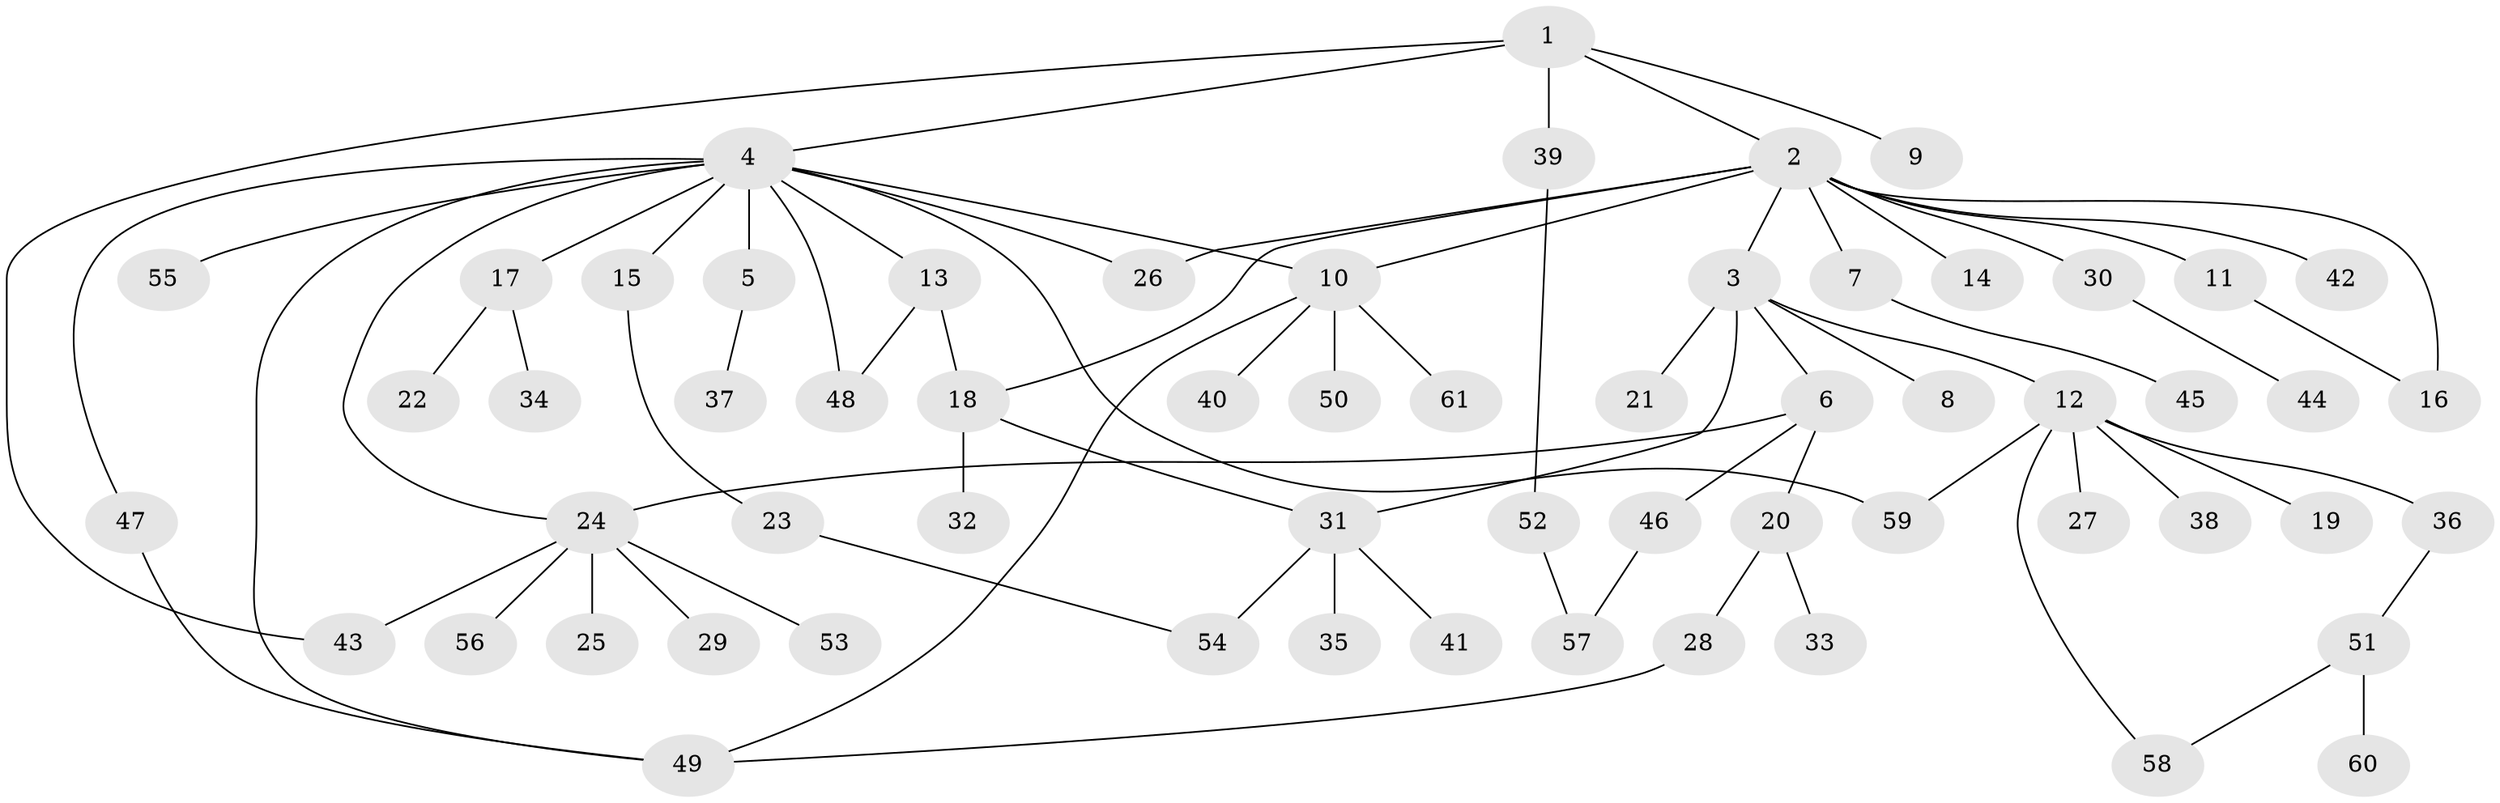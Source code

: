 // Generated by graph-tools (version 1.1) at 2025/01/03/09/25 03:01:42]
// undirected, 61 vertices, 75 edges
graph export_dot {
graph [start="1"]
  node [color=gray90,style=filled];
  1;
  2;
  3;
  4;
  5;
  6;
  7;
  8;
  9;
  10;
  11;
  12;
  13;
  14;
  15;
  16;
  17;
  18;
  19;
  20;
  21;
  22;
  23;
  24;
  25;
  26;
  27;
  28;
  29;
  30;
  31;
  32;
  33;
  34;
  35;
  36;
  37;
  38;
  39;
  40;
  41;
  42;
  43;
  44;
  45;
  46;
  47;
  48;
  49;
  50;
  51;
  52;
  53;
  54;
  55;
  56;
  57;
  58;
  59;
  60;
  61;
  1 -- 2;
  1 -- 4;
  1 -- 9;
  1 -- 39;
  1 -- 43;
  2 -- 3;
  2 -- 7;
  2 -- 10;
  2 -- 11;
  2 -- 14;
  2 -- 16;
  2 -- 18;
  2 -- 26;
  2 -- 30;
  2 -- 42;
  3 -- 6;
  3 -- 8;
  3 -- 12;
  3 -- 21;
  3 -- 31;
  4 -- 5;
  4 -- 10;
  4 -- 13;
  4 -- 15;
  4 -- 17;
  4 -- 24;
  4 -- 26;
  4 -- 47;
  4 -- 48;
  4 -- 49;
  4 -- 55;
  4 -- 59;
  5 -- 37;
  6 -- 20;
  6 -- 24;
  6 -- 46;
  7 -- 45;
  10 -- 40;
  10 -- 49;
  10 -- 50;
  10 -- 61;
  11 -- 16;
  12 -- 19;
  12 -- 27;
  12 -- 36;
  12 -- 38;
  12 -- 58;
  12 -- 59;
  13 -- 18;
  13 -- 48;
  15 -- 23;
  17 -- 22;
  17 -- 34;
  18 -- 31;
  18 -- 32;
  20 -- 28;
  20 -- 33;
  23 -- 54;
  24 -- 25;
  24 -- 29;
  24 -- 43;
  24 -- 53;
  24 -- 56;
  28 -- 49;
  30 -- 44;
  31 -- 35;
  31 -- 41;
  31 -- 54;
  36 -- 51;
  39 -- 52;
  46 -- 57;
  47 -- 49;
  51 -- 58;
  51 -- 60;
  52 -- 57;
}
